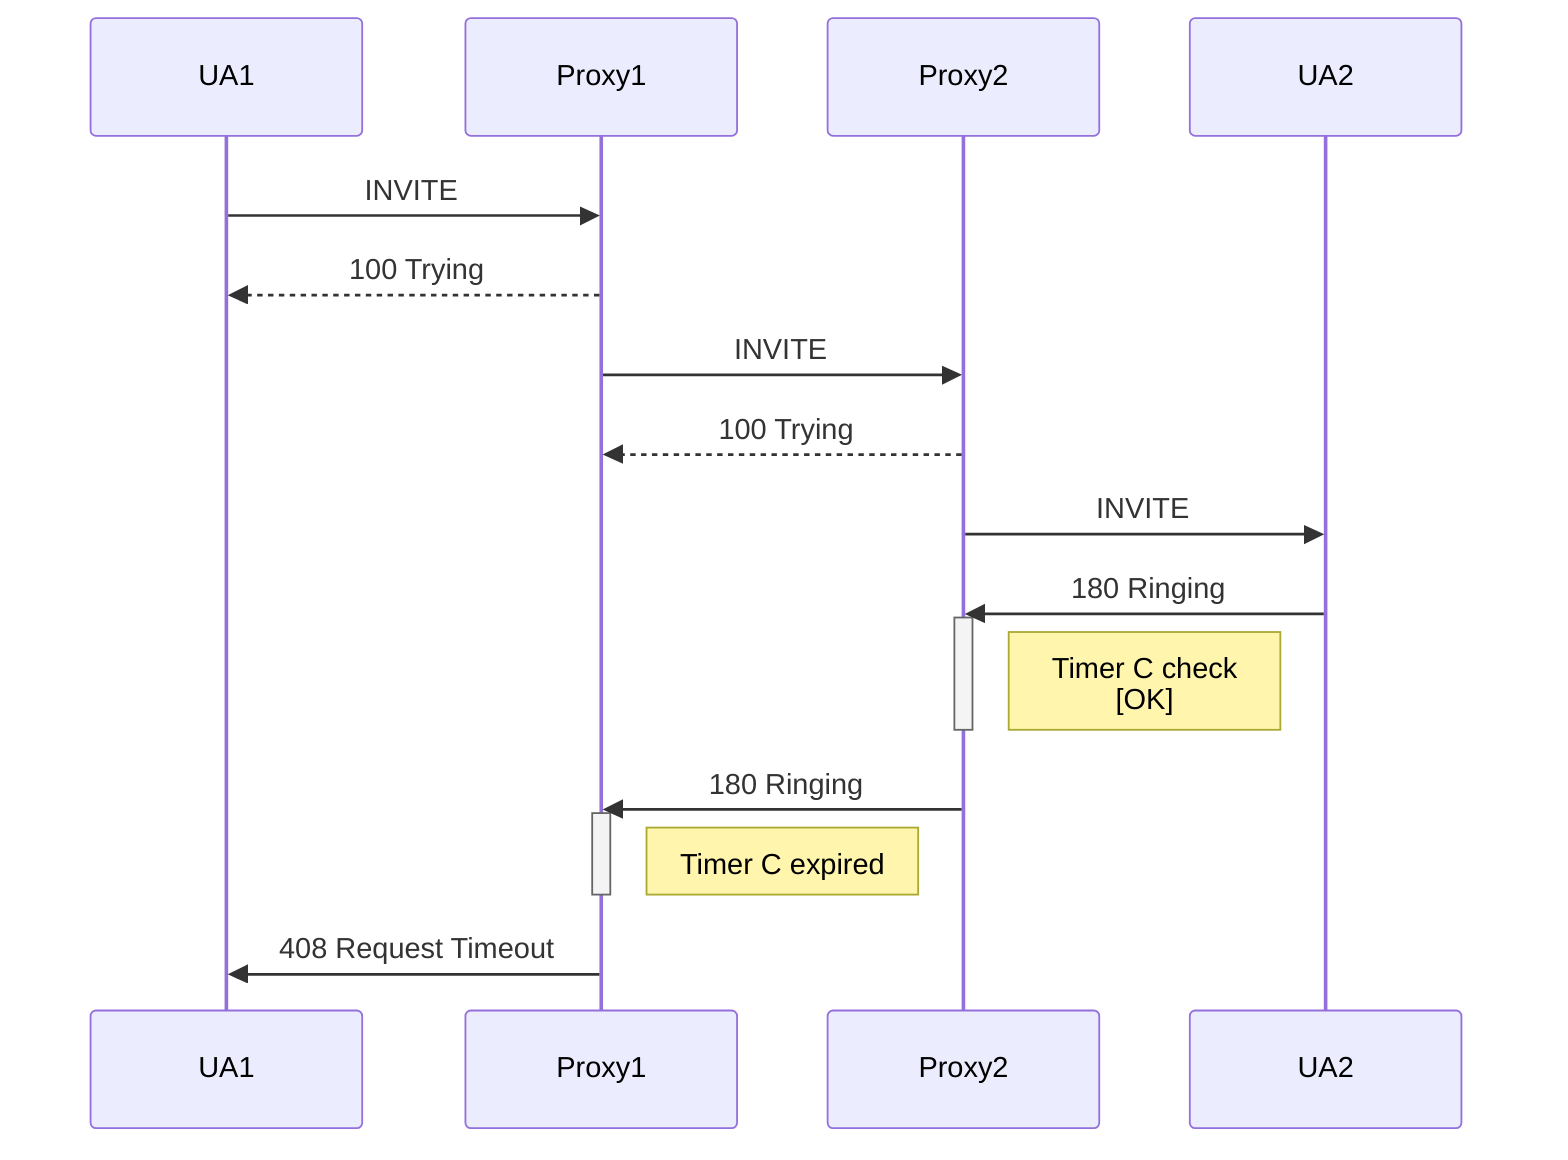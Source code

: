 %% Sequence diagram code
sequenceDiagram
    UA1 ->> Proxy1: INVITE
    Proxy1 -->> UA1: 100 Trying
    Proxy1 ->> Proxy2: INVITE
    Proxy2 -->> Proxy1: 100 Trying
    Proxy2 ->> UA2: INVITE
    UA2 ->> Proxy2: 180 Ringing
    activate Proxy2
    Note right of Proxy2: Timer C check <br/>[OK]
    deactivate Proxy2
    Proxy2 ->> Proxy1: 180 Ringing
    activate Proxy1
    Note right of Proxy1: Timer C expired
    deactivate Proxy1
    Proxy1 ->> UA1: 408 Request Timeout